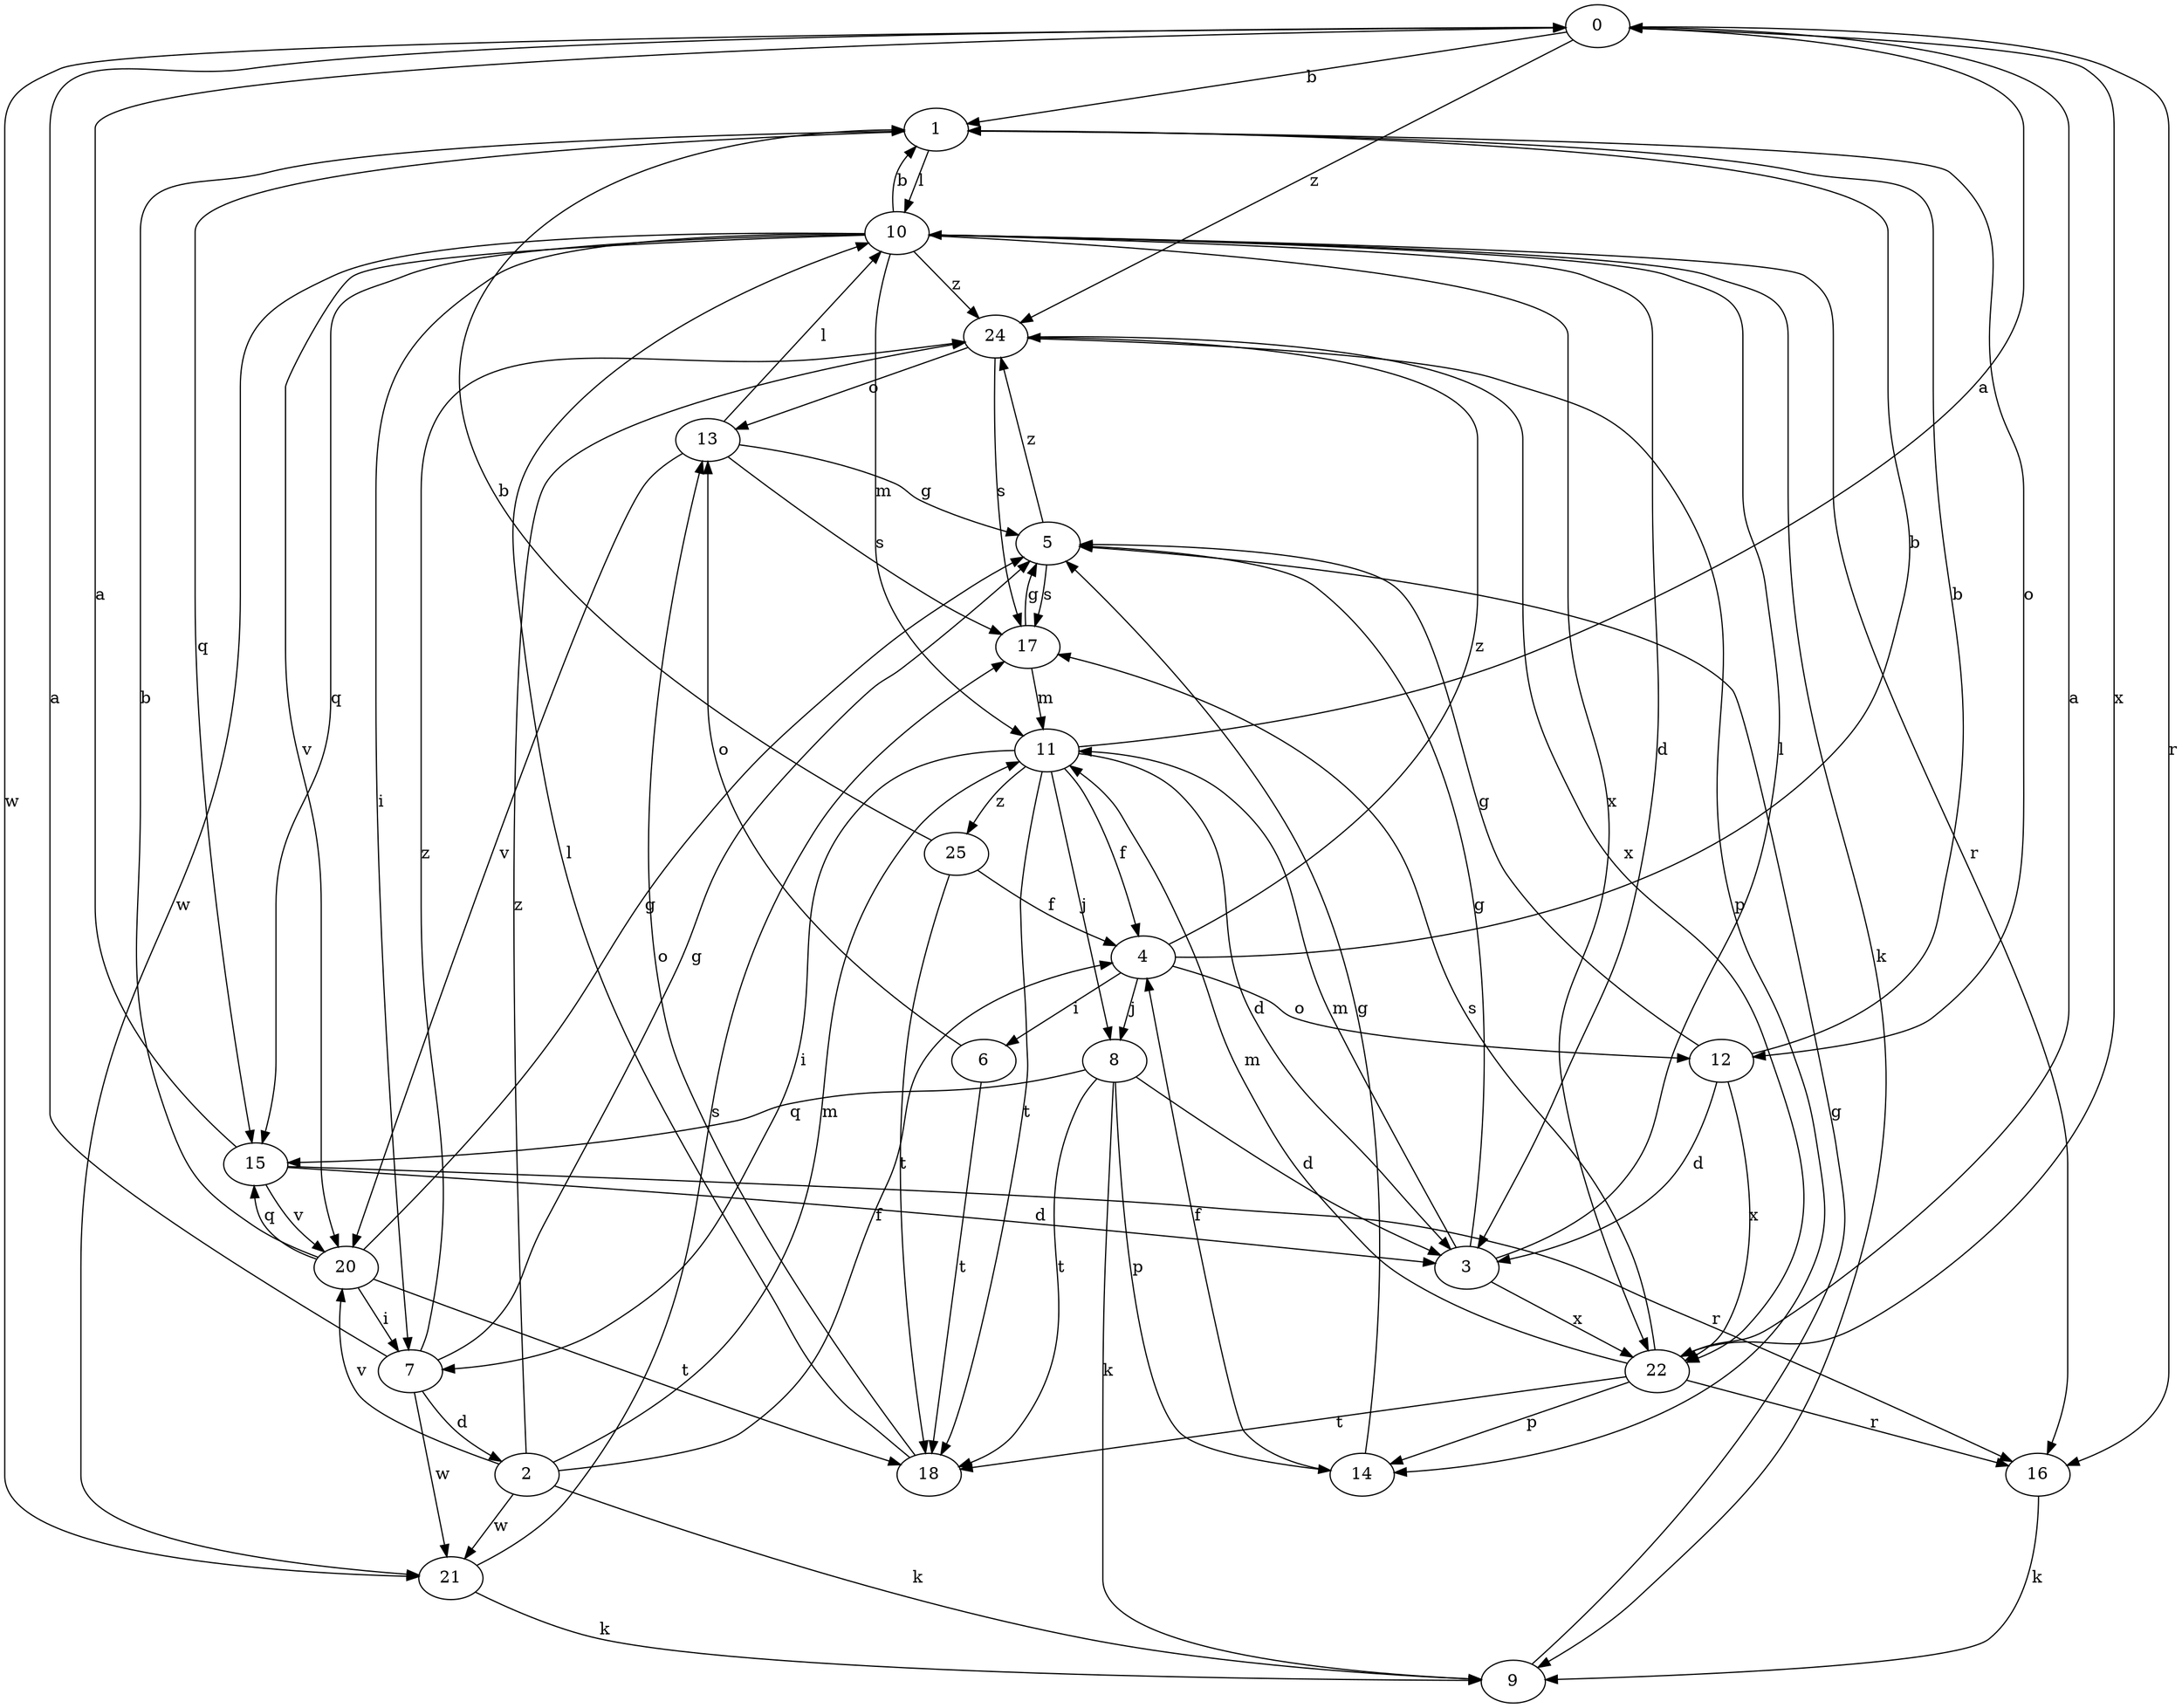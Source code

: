 strict digraph  {
0;
1;
2;
3;
4;
5;
6;
7;
8;
9;
10;
11;
12;
13;
14;
15;
16;
17;
18;
20;
21;
22;
24;
25;
0 -> 1  [label=b];
0 -> 16  [label=r];
0 -> 21  [label=w];
0 -> 22  [label=x];
0 -> 24  [label=z];
1 -> 10  [label=l];
1 -> 12  [label=o];
1 -> 15  [label=q];
2 -> 4  [label=f];
2 -> 9  [label=k];
2 -> 11  [label=m];
2 -> 20  [label=v];
2 -> 21  [label=w];
2 -> 24  [label=z];
3 -> 5  [label=g];
3 -> 10  [label=l];
3 -> 11  [label=m];
3 -> 22  [label=x];
4 -> 1  [label=b];
4 -> 6  [label=i];
4 -> 8  [label=j];
4 -> 12  [label=o];
4 -> 24  [label=z];
5 -> 17  [label=s];
5 -> 24  [label=z];
6 -> 13  [label=o];
6 -> 18  [label=t];
7 -> 0  [label=a];
7 -> 2  [label=d];
7 -> 5  [label=g];
7 -> 21  [label=w];
7 -> 24  [label=z];
8 -> 3  [label=d];
8 -> 9  [label=k];
8 -> 14  [label=p];
8 -> 15  [label=q];
8 -> 18  [label=t];
9 -> 5  [label=g];
10 -> 1  [label=b];
10 -> 3  [label=d];
10 -> 7  [label=i];
10 -> 9  [label=k];
10 -> 11  [label=m];
10 -> 15  [label=q];
10 -> 16  [label=r];
10 -> 20  [label=v];
10 -> 21  [label=w];
10 -> 22  [label=x];
10 -> 24  [label=z];
11 -> 0  [label=a];
11 -> 3  [label=d];
11 -> 4  [label=f];
11 -> 7  [label=i];
11 -> 8  [label=j];
11 -> 18  [label=t];
11 -> 25  [label=z];
12 -> 1  [label=b];
12 -> 3  [label=d];
12 -> 5  [label=g];
12 -> 22  [label=x];
13 -> 5  [label=g];
13 -> 10  [label=l];
13 -> 17  [label=s];
13 -> 20  [label=v];
14 -> 4  [label=f];
14 -> 5  [label=g];
15 -> 0  [label=a];
15 -> 3  [label=d];
15 -> 16  [label=r];
15 -> 20  [label=v];
16 -> 9  [label=k];
17 -> 5  [label=g];
17 -> 11  [label=m];
18 -> 10  [label=l];
18 -> 13  [label=o];
20 -> 1  [label=b];
20 -> 5  [label=g];
20 -> 7  [label=i];
20 -> 15  [label=q];
20 -> 18  [label=t];
21 -> 9  [label=k];
21 -> 17  [label=s];
22 -> 0  [label=a];
22 -> 11  [label=m];
22 -> 14  [label=p];
22 -> 16  [label=r];
22 -> 17  [label=s];
22 -> 18  [label=t];
24 -> 13  [label=o];
24 -> 14  [label=p];
24 -> 17  [label=s];
24 -> 22  [label=x];
25 -> 1  [label=b];
25 -> 4  [label=f];
25 -> 18  [label=t];
}
